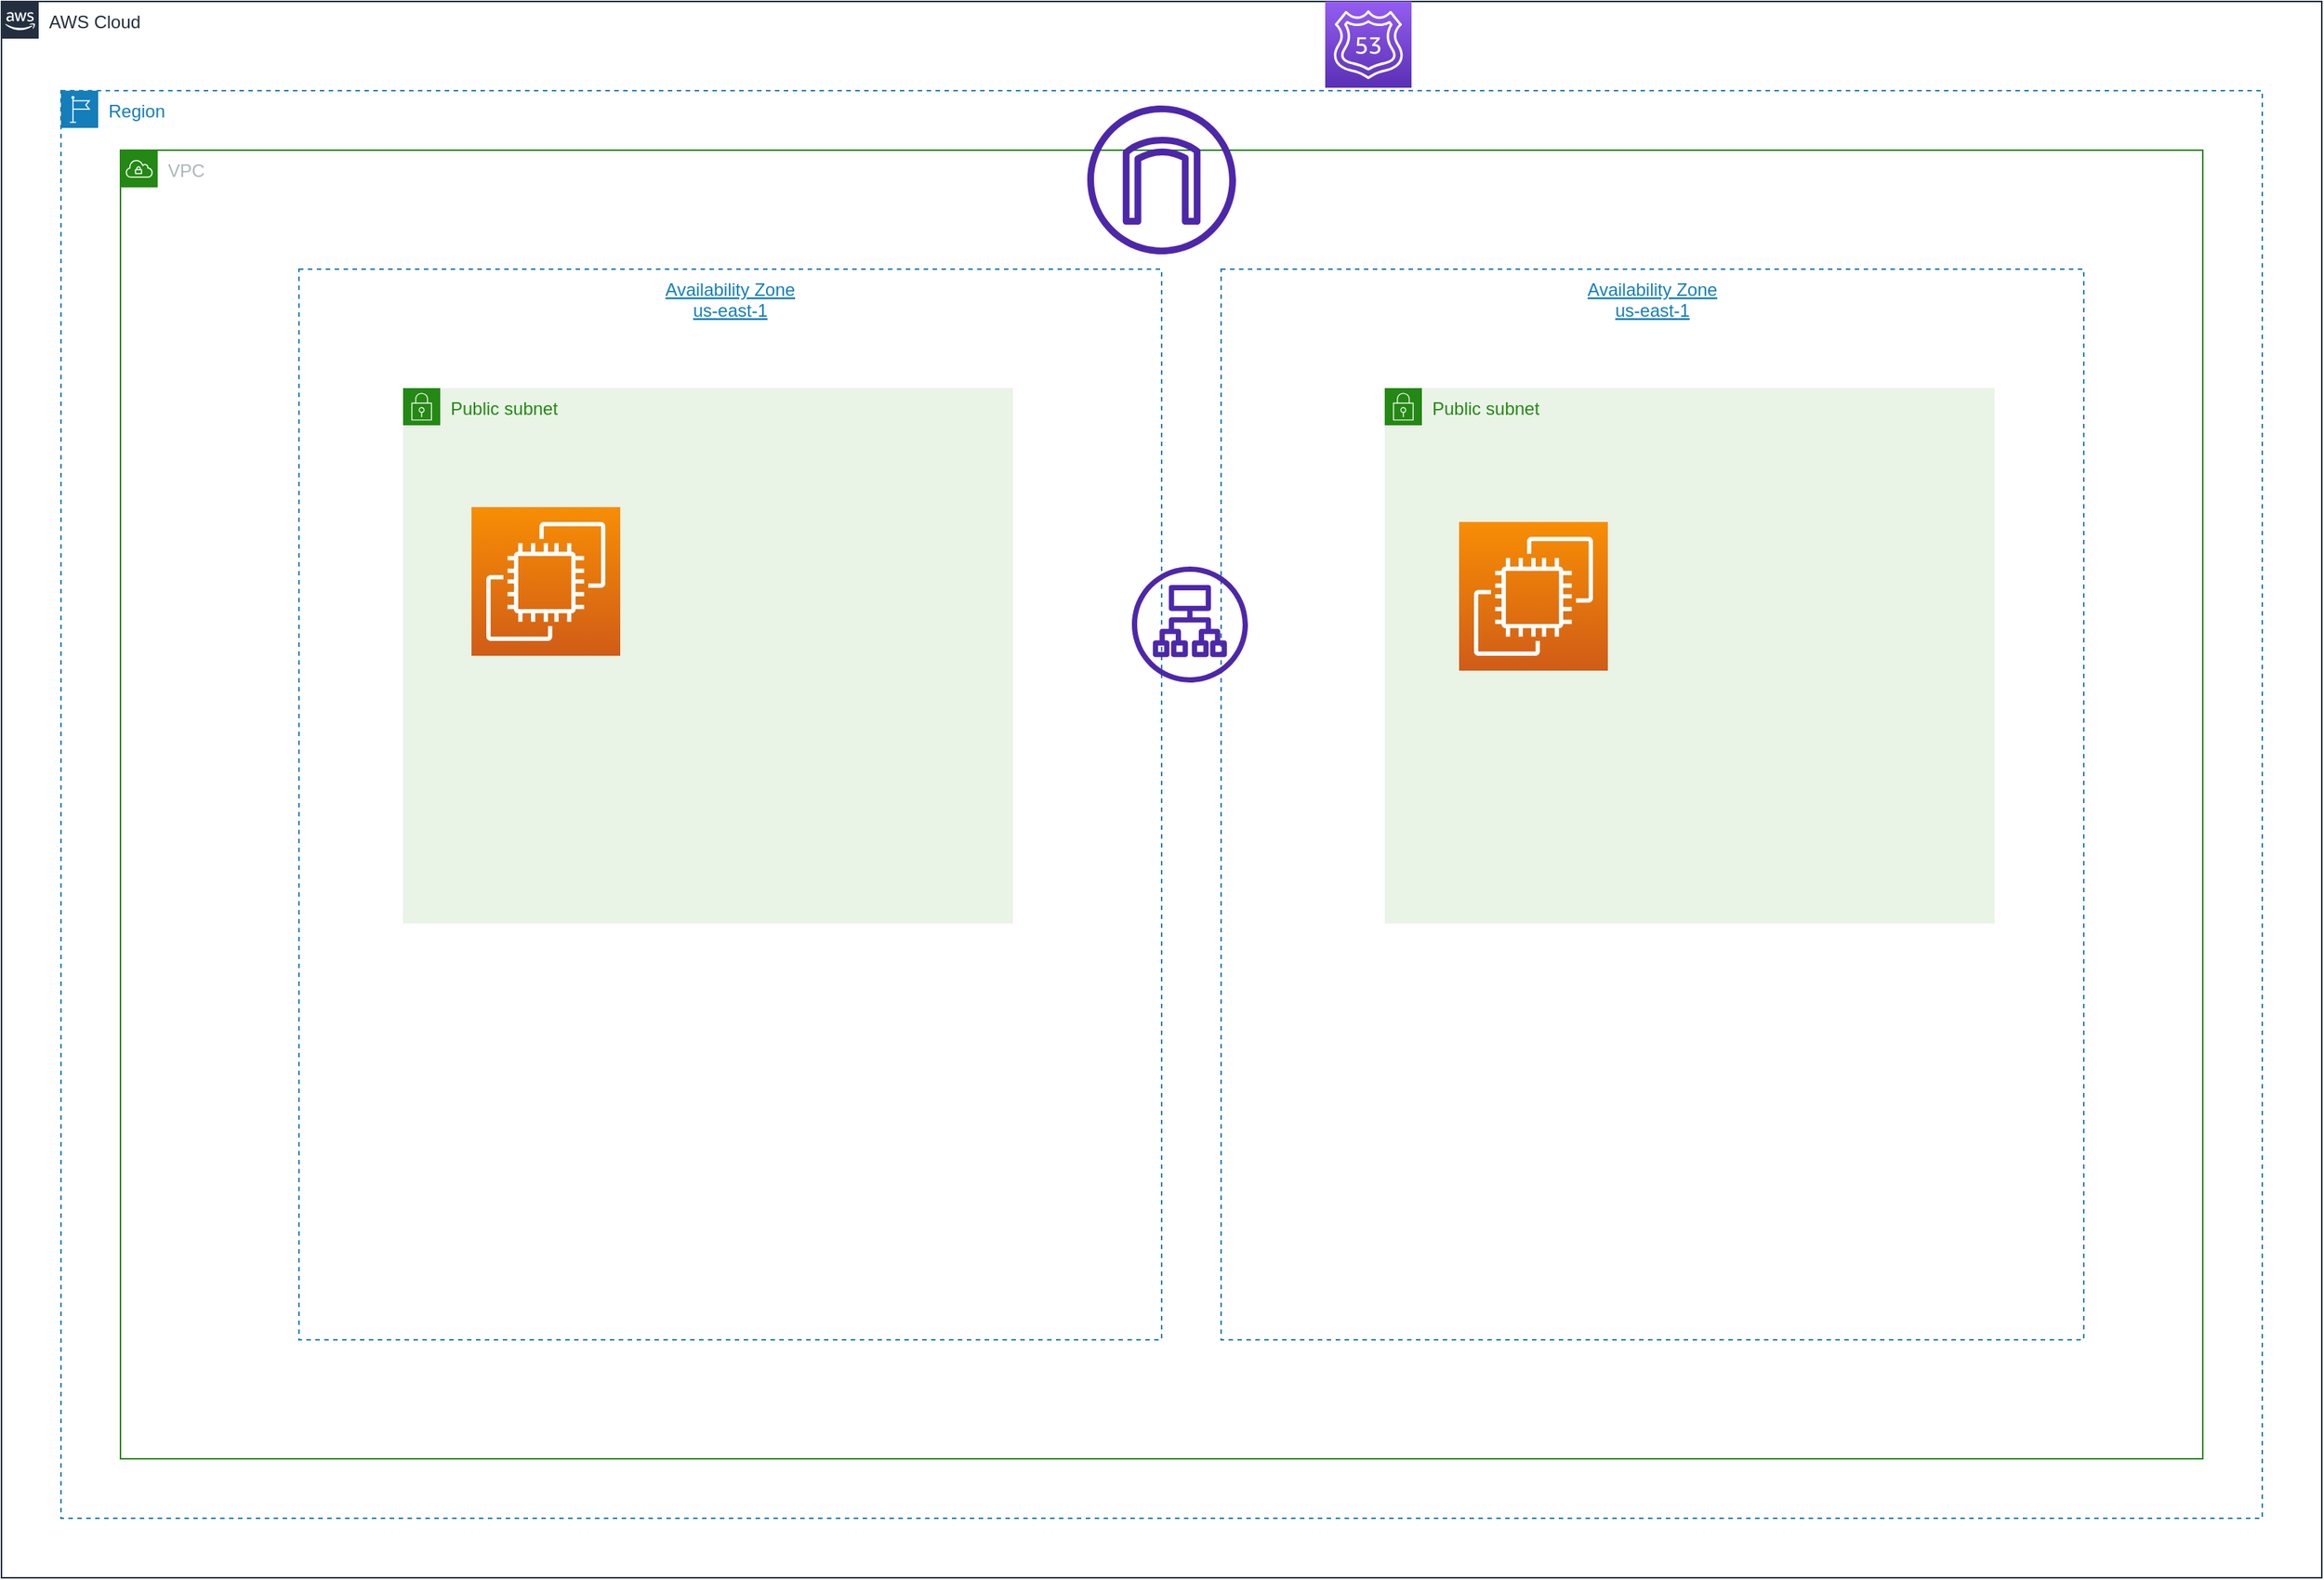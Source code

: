 <mxfile version="20.5.3" type="github"><diagram id="kKTPDcJKmp9OxIfsV5xa" name="Page-1"><mxGraphModel dx="1181" dy="1123" grid="1" gridSize="10" guides="1" tooltips="1" connect="1" arrows="1" fold="1" page="1" pageScale="1" pageWidth="850" pageHeight="1100" math="0" shadow="0"><root><mxCell id="0"/><mxCell id="1" parent="0"/><mxCell id="KuNSRQgiHqwZon6jicgR-654" value="AWS Cloud" style="points=[[0,0],[0.25,0],[0.5,0],[0.75,0],[1,0],[1,0.25],[1,0.5],[1,0.75],[1,1],[0.75,1],[0.5,1],[0.25,1],[0,1],[0,0.75],[0,0.5],[0,0.25]];outlineConnect=0;gradientColor=none;html=1;whiteSpace=wrap;fontSize=12;fontStyle=0;container=1;pointerEvents=0;collapsible=0;recursiveResize=0;shape=mxgraph.aws4.group;grIcon=mxgraph.aws4.group_aws_cloud_alt;strokeColor=#232F3E;fillColor=none;verticalAlign=top;align=left;spacingLeft=30;fontColor=#232F3E;dashed=0;" vertex="1" parent="1"><mxGeometry x="920" y="20" width="1560" height="1060" as="geometry"/></mxCell><mxCell id="KuNSRQgiHqwZon6jicgR-662" value="" style="sketch=0;points=[[0,0,0],[0.25,0,0],[0.5,0,0],[0.75,0,0],[1,0,0],[0,1,0],[0.25,1,0],[0.5,1,0],[0.75,1,0],[1,1,0],[0,0.25,0],[0,0.5,0],[0,0.75,0],[1,0.25,0],[1,0.5,0],[1,0.75,0]];outlineConnect=0;fontColor=#232F3E;gradientColor=#945DF2;gradientDirection=north;fillColor=#5A30B5;strokeColor=#ffffff;dashed=0;verticalLabelPosition=bottom;verticalAlign=top;align=center;html=1;fontSize=12;fontStyle=0;aspect=fixed;shape=mxgraph.aws4.resourceIcon;resIcon=mxgraph.aws4.route_53;" vertex="1" parent="KuNSRQgiHqwZon6jicgR-654"><mxGeometry x="890" width="58" height="58" as="geometry"/></mxCell><mxCell id="KuNSRQgiHqwZon6jicgR-655" value="Region" style="points=[[0,0],[0.25,0],[0.5,0],[0.75,0],[1,0],[1,0.25],[1,0.5],[1,0.75],[1,1],[0.75,1],[0.5,1],[0.25,1],[0,1],[0,0.75],[0,0.5],[0,0.25]];outlineConnect=0;gradientColor=none;html=1;whiteSpace=wrap;fontSize=12;fontStyle=0;container=1;pointerEvents=0;collapsible=0;recursiveResize=0;shape=mxgraph.aws4.group;grIcon=mxgraph.aws4.group_region;strokeColor=#147EBA;fillColor=none;verticalAlign=top;align=left;spacingLeft=30;fontColor=#147EBA;dashed=1;" vertex="1" parent="1"><mxGeometry x="960" y="80" width="1480" height="960" as="geometry"/></mxCell><mxCell id="KuNSRQgiHqwZon6jicgR-656" value="VPC" style="points=[[0,0],[0.25,0],[0.5,0],[0.75,0],[1,0],[1,0.25],[1,0.5],[1,0.75],[1,1],[0.75,1],[0.5,1],[0.25,1],[0,1],[0,0.75],[0,0.5],[0,0.25]];outlineConnect=0;gradientColor=none;html=1;whiteSpace=wrap;fontSize=12;fontStyle=0;container=1;pointerEvents=0;collapsible=0;recursiveResize=0;shape=mxgraph.aws4.group;grIcon=mxgraph.aws4.group_vpc;strokeColor=#248814;fillColor=none;verticalAlign=top;align=left;spacingLeft=30;fontColor=#AAB7B8;dashed=0;" vertex="1" parent="KuNSRQgiHqwZon6jicgR-655"><mxGeometry x="40" y="40" width="1400" height="880" as="geometry"/></mxCell><mxCell id="KuNSRQgiHqwZon6jicgR-657" value="Availability Zone&#10;us-east-1" style="fillColor=none;strokeColor=#147EBA;dashed=1;verticalAlign=top;fontStyle=4;fontColor=#147EBA;" vertex="1" parent="KuNSRQgiHqwZon6jicgR-656"><mxGeometry x="120" y="80" width="580" height="720" as="geometry"/></mxCell><mxCell id="KuNSRQgiHqwZon6jicgR-659" value="Public subnet" style="points=[[0,0],[0.25,0],[0.5,0],[0.75,0],[1,0],[1,0.25],[1,0.5],[1,0.75],[1,1],[0.75,1],[0.5,1],[0.25,1],[0,1],[0,0.75],[0,0.5],[0,0.25]];outlineConnect=0;gradientColor=none;html=1;whiteSpace=wrap;fontSize=12;fontStyle=0;container=1;pointerEvents=0;collapsible=0;recursiveResize=0;shape=mxgraph.aws4.group;grIcon=mxgraph.aws4.group_security_group;grStroke=0;strokeColor=#248814;fillColor=#E9F3E6;verticalAlign=top;align=left;spacingLeft=30;fontColor=#248814;dashed=0;" vertex="1" parent="KuNSRQgiHqwZon6jicgR-656"><mxGeometry x="190" y="160" width="410" height="360" as="geometry"/></mxCell><mxCell id="KuNSRQgiHqwZon6jicgR-660" value="" style="sketch=0;points=[[0,0,0],[0.25,0,0],[0.5,0,0],[0.75,0,0],[1,0,0],[0,1,0],[0.25,1,0],[0.5,1,0],[0.75,1,0],[1,1,0],[0,0.25,0],[0,0.5,0],[0,0.75,0],[1,0.25,0],[1,0.5,0],[1,0.75,0]];outlineConnect=0;fontColor=#232F3E;gradientColor=#F78E04;gradientDirection=north;fillColor=#D05C17;strokeColor=#ffffff;dashed=0;verticalLabelPosition=bottom;verticalAlign=top;align=center;html=1;fontSize=12;fontStyle=0;aspect=fixed;shape=mxgraph.aws4.resourceIcon;resIcon=mxgraph.aws4.ec2;" vertex="1" parent="KuNSRQgiHqwZon6jicgR-656"><mxGeometry x="236" y="240" width="100" height="100" as="geometry"/></mxCell><mxCell id="KuNSRQgiHqwZon6jicgR-661" value="" style="sketch=0;outlineConnect=0;fontColor=#232F3E;gradientColor=none;fillColor=#4D27AA;strokeColor=none;dashed=0;verticalLabelPosition=bottom;verticalAlign=top;align=center;html=1;fontSize=12;fontStyle=0;aspect=fixed;pointerEvents=1;shape=mxgraph.aws4.internet_gateway;" vertex="1" parent="KuNSRQgiHqwZon6jicgR-656"><mxGeometry x="650" y="-30" width="100" height="100" as="geometry"/></mxCell><mxCell id="KuNSRQgiHqwZon6jicgR-663" value="Availability Zone&#10;us-east-1" style="fillColor=none;strokeColor=#147EBA;dashed=1;verticalAlign=top;fontStyle=4;fontColor=#147EBA;" vertex="1" parent="KuNSRQgiHqwZon6jicgR-656"><mxGeometry x="740" y="80" width="580" height="720" as="geometry"/></mxCell><mxCell id="KuNSRQgiHqwZon6jicgR-664" value="Public subnet" style="points=[[0,0],[0.25,0],[0.5,0],[0.75,0],[1,0],[1,0.25],[1,0.5],[1,0.75],[1,1],[0.75,1],[0.5,1],[0.25,1],[0,1],[0,0.75],[0,0.5],[0,0.25]];outlineConnect=0;gradientColor=none;html=1;whiteSpace=wrap;fontSize=12;fontStyle=0;container=1;pointerEvents=0;collapsible=0;recursiveResize=0;shape=mxgraph.aws4.group;grIcon=mxgraph.aws4.group_security_group;grStroke=0;strokeColor=#248814;fillColor=#E9F3E6;verticalAlign=top;align=left;spacingLeft=30;fontColor=#248814;dashed=0;" vertex="1" parent="KuNSRQgiHqwZon6jicgR-656"><mxGeometry x="850" y="160" width="410" height="360" as="geometry"/></mxCell><mxCell id="KuNSRQgiHqwZon6jicgR-665" value="" style="sketch=0;points=[[0,0,0],[0.25,0,0],[0.5,0,0],[0.75,0,0],[1,0,0],[0,1,0],[0.25,1,0],[0.5,1,0],[0.75,1,0],[1,1,0],[0,0.25,0],[0,0.5,0],[0,0.75,0],[1,0.25,0],[1,0.5,0],[1,0.75,0]];outlineConnect=0;fontColor=#232F3E;gradientColor=#F78E04;gradientDirection=north;fillColor=#D05C17;strokeColor=#ffffff;dashed=0;verticalLabelPosition=bottom;verticalAlign=top;align=center;html=1;fontSize=12;fontStyle=0;aspect=fixed;shape=mxgraph.aws4.resourceIcon;resIcon=mxgraph.aws4.ec2;" vertex="1" parent="KuNSRQgiHqwZon6jicgR-656"><mxGeometry x="900" y="250" width="100" height="100" as="geometry"/></mxCell><mxCell id="KuNSRQgiHqwZon6jicgR-666" value="" style="sketch=0;outlineConnect=0;fontColor=#232F3E;gradientColor=none;fillColor=#4D27AA;strokeColor=none;dashed=0;verticalLabelPosition=bottom;verticalAlign=top;align=center;html=1;fontSize=12;fontStyle=0;aspect=fixed;pointerEvents=1;shape=mxgraph.aws4.application_load_balancer;" vertex="1" parent="KuNSRQgiHqwZon6jicgR-656"><mxGeometry x="680" y="280" width="78" height="78" as="geometry"/></mxCell></root></mxGraphModel></diagram></mxfile>